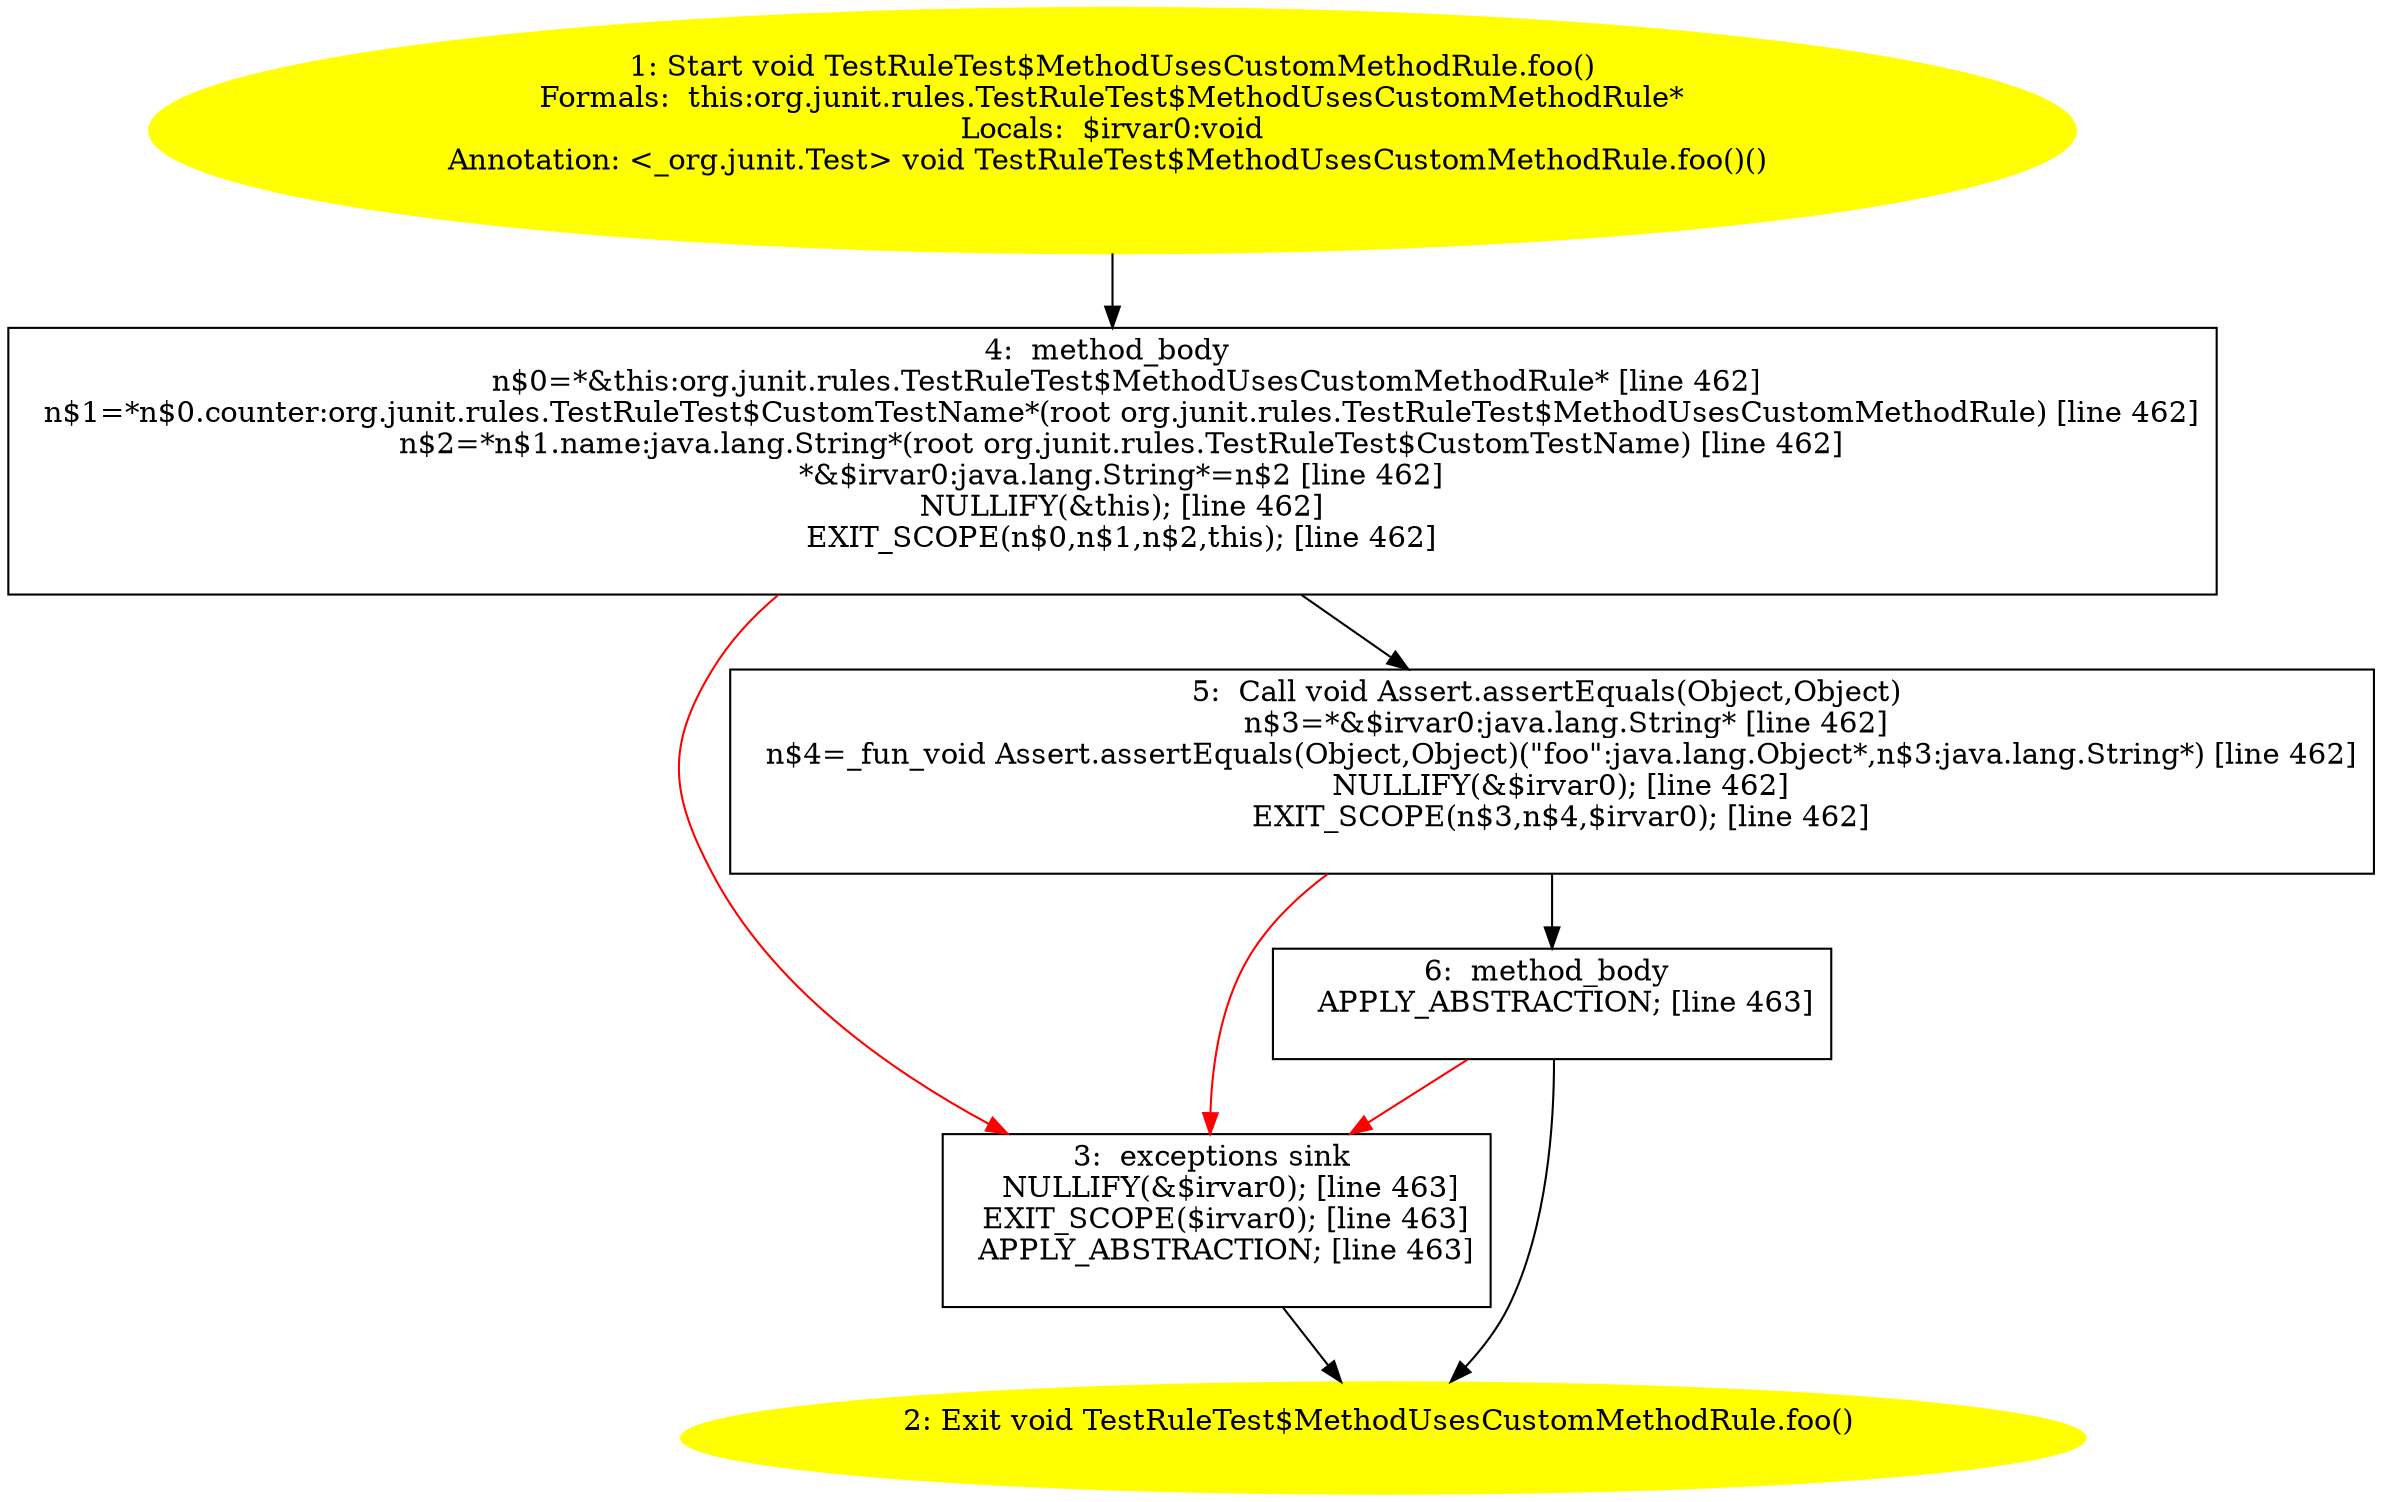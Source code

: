 /* @generated */
digraph cfg {
"org.junit.rules.TestRuleTest$MethodUsesCustomMethodRule.foo():void.4bd8966c21941b904f6a34d90a9fa70b_1" [label="1: Start void TestRuleTest$MethodUsesCustomMethodRule.foo()\nFormals:  this:org.junit.rules.TestRuleTest$MethodUsesCustomMethodRule*\nLocals:  $irvar0:void\nAnnotation: <_org.junit.Test> void TestRuleTest$MethodUsesCustomMethodRule.foo()() \n  " color=yellow style=filled]
	

	 "org.junit.rules.TestRuleTest$MethodUsesCustomMethodRule.foo():void.4bd8966c21941b904f6a34d90a9fa70b_1" -> "org.junit.rules.TestRuleTest$MethodUsesCustomMethodRule.foo():void.4bd8966c21941b904f6a34d90a9fa70b_4" ;
"org.junit.rules.TestRuleTest$MethodUsesCustomMethodRule.foo():void.4bd8966c21941b904f6a34d90a9fa70b_2" [label="2: Exit void TestRuleTest$MethodUsesCustomMethodRule.foo() \n  " color=yellow style=filled]
	

"org.junit.rules.TestRuleTest$MethodUsesCustomMethodRule.foo():void.4bd8966c21941b904f6a34d90a9fa70b_3" [label="3:  exceptions sink \n   NULLIFY(&$irvar0); [line 463]\n  EXIT_SCOPE($irvar0); [line 463]\n  APPLY_ABSTRACTION; [line 463]\n " shape="box"]
	

	 "org.junit.rules.TestRuleTest$MethodUsesCustomMethodRule.foo():void.4bd8966c21941b904f6a34d90a9fa70b_3" -> "org.junit.rules.TestRuleTest$MethodUsesCustomMethodRule.foo():void.4bd8966c21941b904f6a34d90a9fa70b_2" ;
"org.junit.rules.TestRuleTest$MethodUsesCustomMethodRule.foo():void.4bd8966c21941b904f6a34d90a9fa70b_4" [label="4:  method_body \n   n$0=*&this:org.junit.rules.TestRuleTest$MethodUsesCustomMethodRule* [line 462]\n  n$1=*n$0.counter:org.junit.rules.TestRuleTest$CustomTestName*(root org.junit.rules.TestRuleTest$MethodUsesCustomMethodRule) [line 462]\n  n$2=*n$1.name:java.lang.String*(root org.junit.rules.TestRuleTest$CustomTestName) [line 462]\n  *&$irvar0:java.lang.String*=n$2 [line 462]\n  NULLIFY(&this); [line 462]\n  EXIT_SCOPE(n$0,n$1,n$2,this); [line 462]\n " shape="box"]
	

	 "org.junit.rules.TestRuleTest$MethodUsesCustomMethodRule.foo():void.4bd8966c21941b904f6a34d90a9fa70b_4" -> "org.junit.rules.TestRuleTest$MethodUsesCustomMethodRule.foo():void.4bd8966c21941b904f6a34d90a9fa70b_5" ;
	 "org.junit.rules.TestRuleTest$MethodUsesCustomMethodRule.foo():void.4bd8966c21941b904f6a34d90a9fa70b_4" -> "org.junit.rules.TestRuleTest$MethodUsesCustomMethodRule.foo():void.4bd8966c21941b904f6a34d90a9fa70b_3" [color="red" ];
"org.junit.rules.TestRuleTest$MethodUsesCustomMethodRule.foo():void.4bd8966c21941b904f6a34d90a9fa70b_5" [label="5:  Call void Assert.assertEquals(Object,Object) \n   n$3=*&$irvar0:java.lang.String* [line 462]\n  n$4=_fun_void Assert.assertEquals(Object,Object)(\"foo\":java.lang.Object*,n$3:java.lang.String*) [line 462]\n  NULLIFY(&$irvar0); [line 462]\n  EXIT_SCOPE(n$3,n$4,$irvar0); [line 462]\n " shape="box"]
	

	 "org.junit.rules.TestRuleTest$MethodUsesCustomMethodRule.foo():void.4bd8966c21941b904f6a34d90a9fa70b_5" -> "org.junit.rules.TestRuleTest$MethodUsesCustomMethodRule.foo():void.4bd8966c21941b904f6a34d90a9fa70b_6" ;
	 "org.junit.rules.TestRuleTest$MethodUsesCustomMethodRule.foo():void.4bd8966c21941b904f6a34d90a9fa70b_5" -> "org.junit.rules.TestRuleTest$MethodUsesCustomMethodRule.foo():void.4bd8966c21941b904f6a34d90a9fa70b_3" [color="red" ];
"org.junit.rules.TestRuleTest$MethodUsesCustomMethodRule.foo():void.4bd8966c21941b904f6a34d90a9fa70b_6" [label="6:  method_body \n   APPLY_ABSTRACTION; [line 463]\n " shape="box"]
	

	 "org.junit.rules.TestRuleTest$MethodUsesCustomMethodRule.foo():void.4bd8966c21941b904f6a34d90a9fa70b_6" -> "org.junit.rules.TestRuleTest$MethodUsesCustomMethodRule.foo():void.4bd8966c21941b904f6a34d90a9fa70b_2" ;
	 "org.junit.rules.TestRuleTest$MethodUsesCustomMethodRule.foo():void.4bd8966c21941b904f6a34d90a9fa70b_6" -> "org.junit.rules.TestRuleTest$MethodUsesCustomMethodRule.foo():void.4bd8966c21941b904f6a34d90a9fa70b_3" [color="red" ];
}
